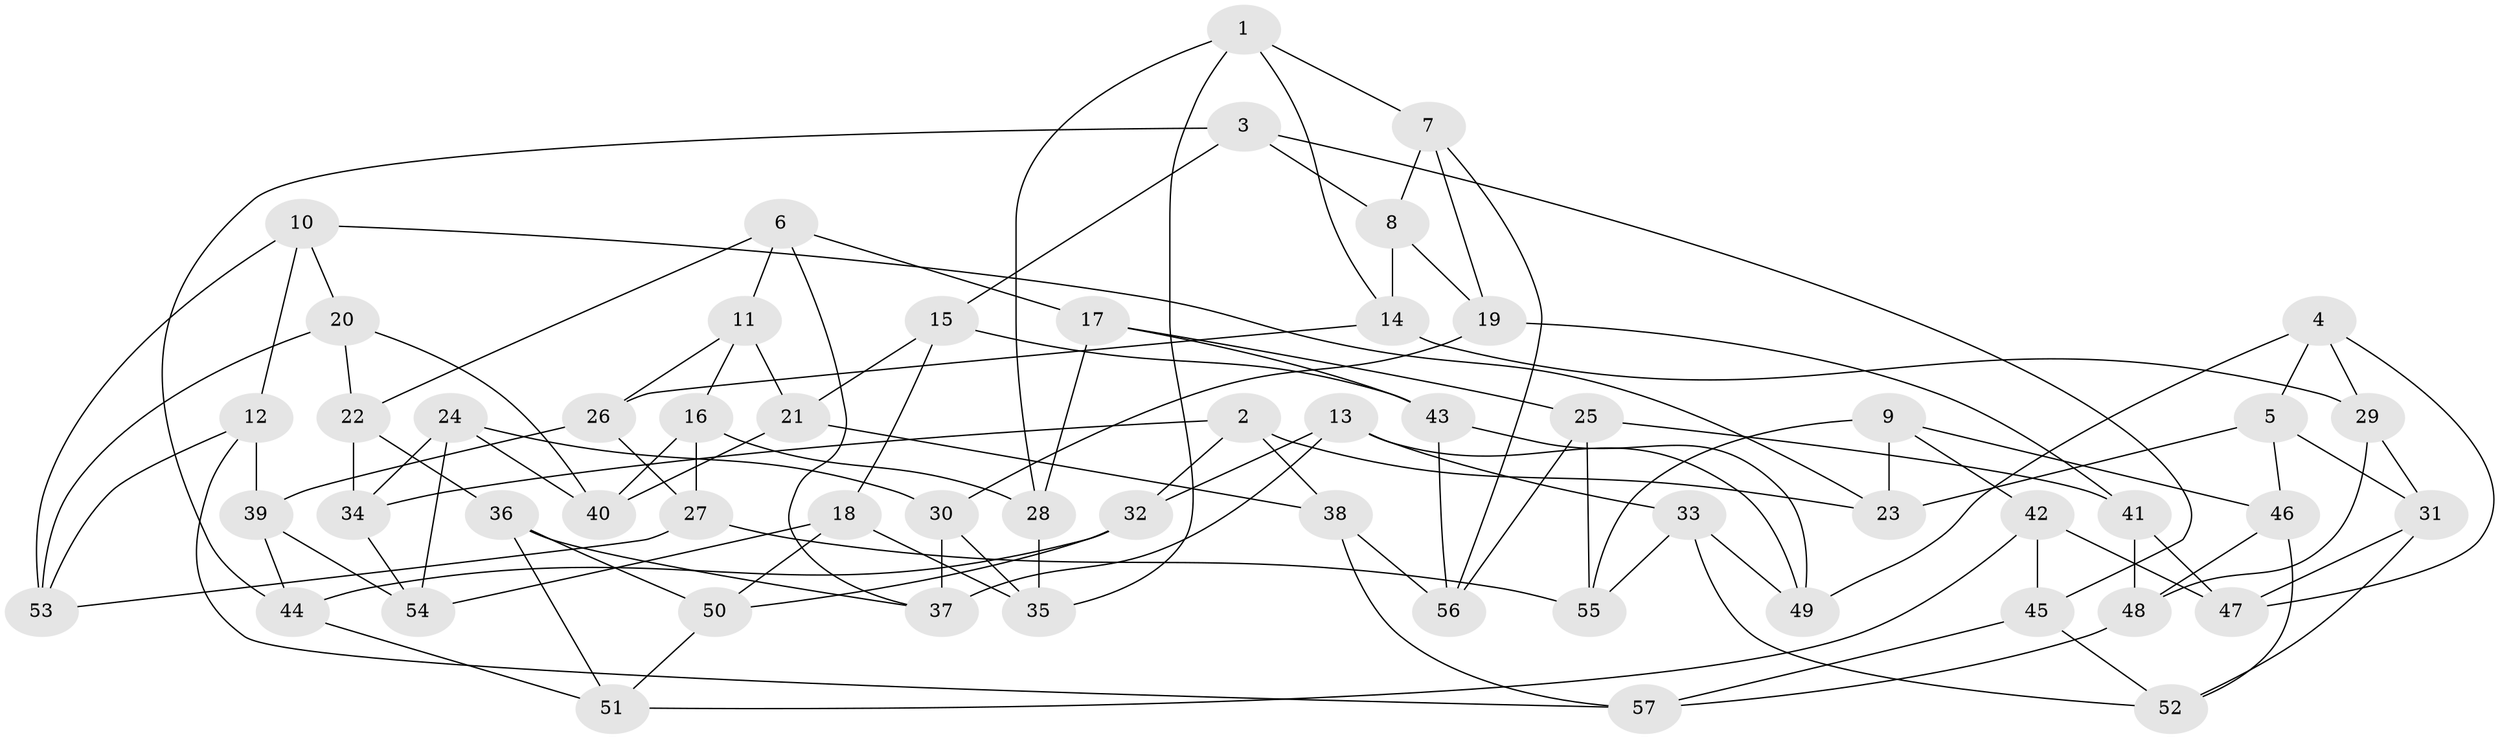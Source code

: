 // coarse degree distribution, {2: 0.02857142857142857, 7: 0.11428571428571428, 8: 0.05714285714285714, 4: 0.8}
// Generated by graph-tools (version 1.1) at 2025/53/03/04/25 22:53:44]
// undirected, 57 vertices, 114 edges
graph export_dot {
  node [color=gray90,style=filled];
  1;
  2;
  3;
  4;
  5;
  6;
  7;
  8;
  9;
  10;
  11;
  12;
  13;
  14;
  15;
  16;
  17;
  18;
  19;
  20;
  21;
  22;
  23;
  24;
  25;
  26;
  27;
  28;
  29;
  30;
  31;
  32;
  33;
  34;
  35;
  36;
  37;
  38;
  39;
  40;
  41;
  42;
  43;
  44;
  45;
  46;
  47;
  48;
  49;
  50;
  51;
  52;
  53;
  54;
  55;
  56;
  57;
  1 -- 7;
  1 -- 14;
  1 -- 28;
  1 -- 35;
  2 -- 23;
  2 -- 34;
  2 -- 32;
  2 -- 38;
  3 -- 8;
  3 -- 44;
  3 -- 15;
  3 -- 45;
  4 -- 29;
  4 -- 5;
  4 -- 49;
  4 -- 47;
  5 -- 31;
  5 -- 23;
  5 -- 46;
  6 -- 37;
  6 -- 22;
  6 -- 11;
  6 -- 17;
  7 -- 56;
  7 -- 8;
  7 -- 19;
  8 -- 14;
  8 -- 19;
  9 -- 42;
  9 -- 23;
  9 -- 46;
  9 -- 55;
  10 -- 53;
  10 -- 23;
  10 -- 20;
  10 -- 12;
  11 -- 21;
  11 -- 16;
  11 -- 26;
  12 -- 39;
  12 -- 53;
  12 -- 57;
  13 -- 32;
  13 -- 33;
  13 -- 49;
  13 -- 37;
  14 -- 26;
  14 -- 29;
  15 -- 43;
  15 -- 18;
  15 -- 21;
  16 -- 40;
  16 -- 28;
  16 -- 27;
  17 -- 25;
  17 -- 28;
  17 -- 43;
  18 -- 54;
  18 -- 50;
  18 -- 35;
  19 -- 30;
  19 -- 41;
  20 -- 53;
  20 -- 22;
  20 -- 40;
  21 -- 38;
  21 -- 40;
  22 -- 36;
  22 -- 34;
  24 -- 30;
  24 -- 40;
  24 -- 54;
  24 -- 34;
  25 -- 55;
  25 -- 41;
  25 -- 56;
  26 -- 39;
  26 -- 27;
  27 -- 53;
  27 -- 55;
  28 -- 35;
  29 -- 48;
  29 -- 31;
  30 -- 35;
  30 -- 37;
  31 -- 47;
  31 -- 52;
  32 -- 44;
  32 -- 50;
  33 -- 55;
  33 -- 49;
  33 -- 52;
  34 -- 54;
  36 -- 37;
  36 -- 51;
  36 -- 50;
  38 -- 56;
  38 -- 57;
  39 -- 44;
  39 -- 54;
  41 -- 48;
  41 -- 47;
  42 -- 45;
  42 -- 47;
  42 -- 51;
  43 -- 49;
  43 -- 56;
  44 -- 51;
  45 -- 52;
  45 -- 57;
  46 -- 52;
  46 -- 48;
  48 -- 57;
  50 -- 51;
}

